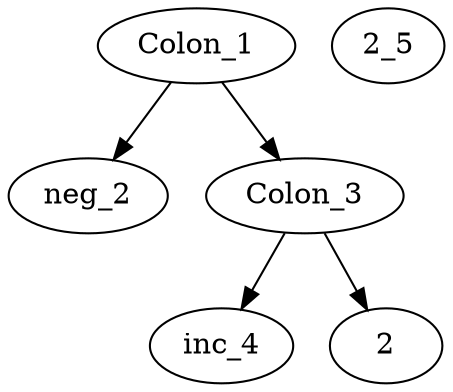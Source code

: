 digraph G {
Colon_1 [label="Colon_1"];
Colon_1 -> neg_2;
neg_2 [label="neg_2"];
Colon_1 -> Colon_3;
Colon_3 [label="Colon_3"];
Colon_3 -> inc_4;
inc_4 [label="inc_4"];
Colon_3 -> 2_5;
2_5 [label="2_5"];
}